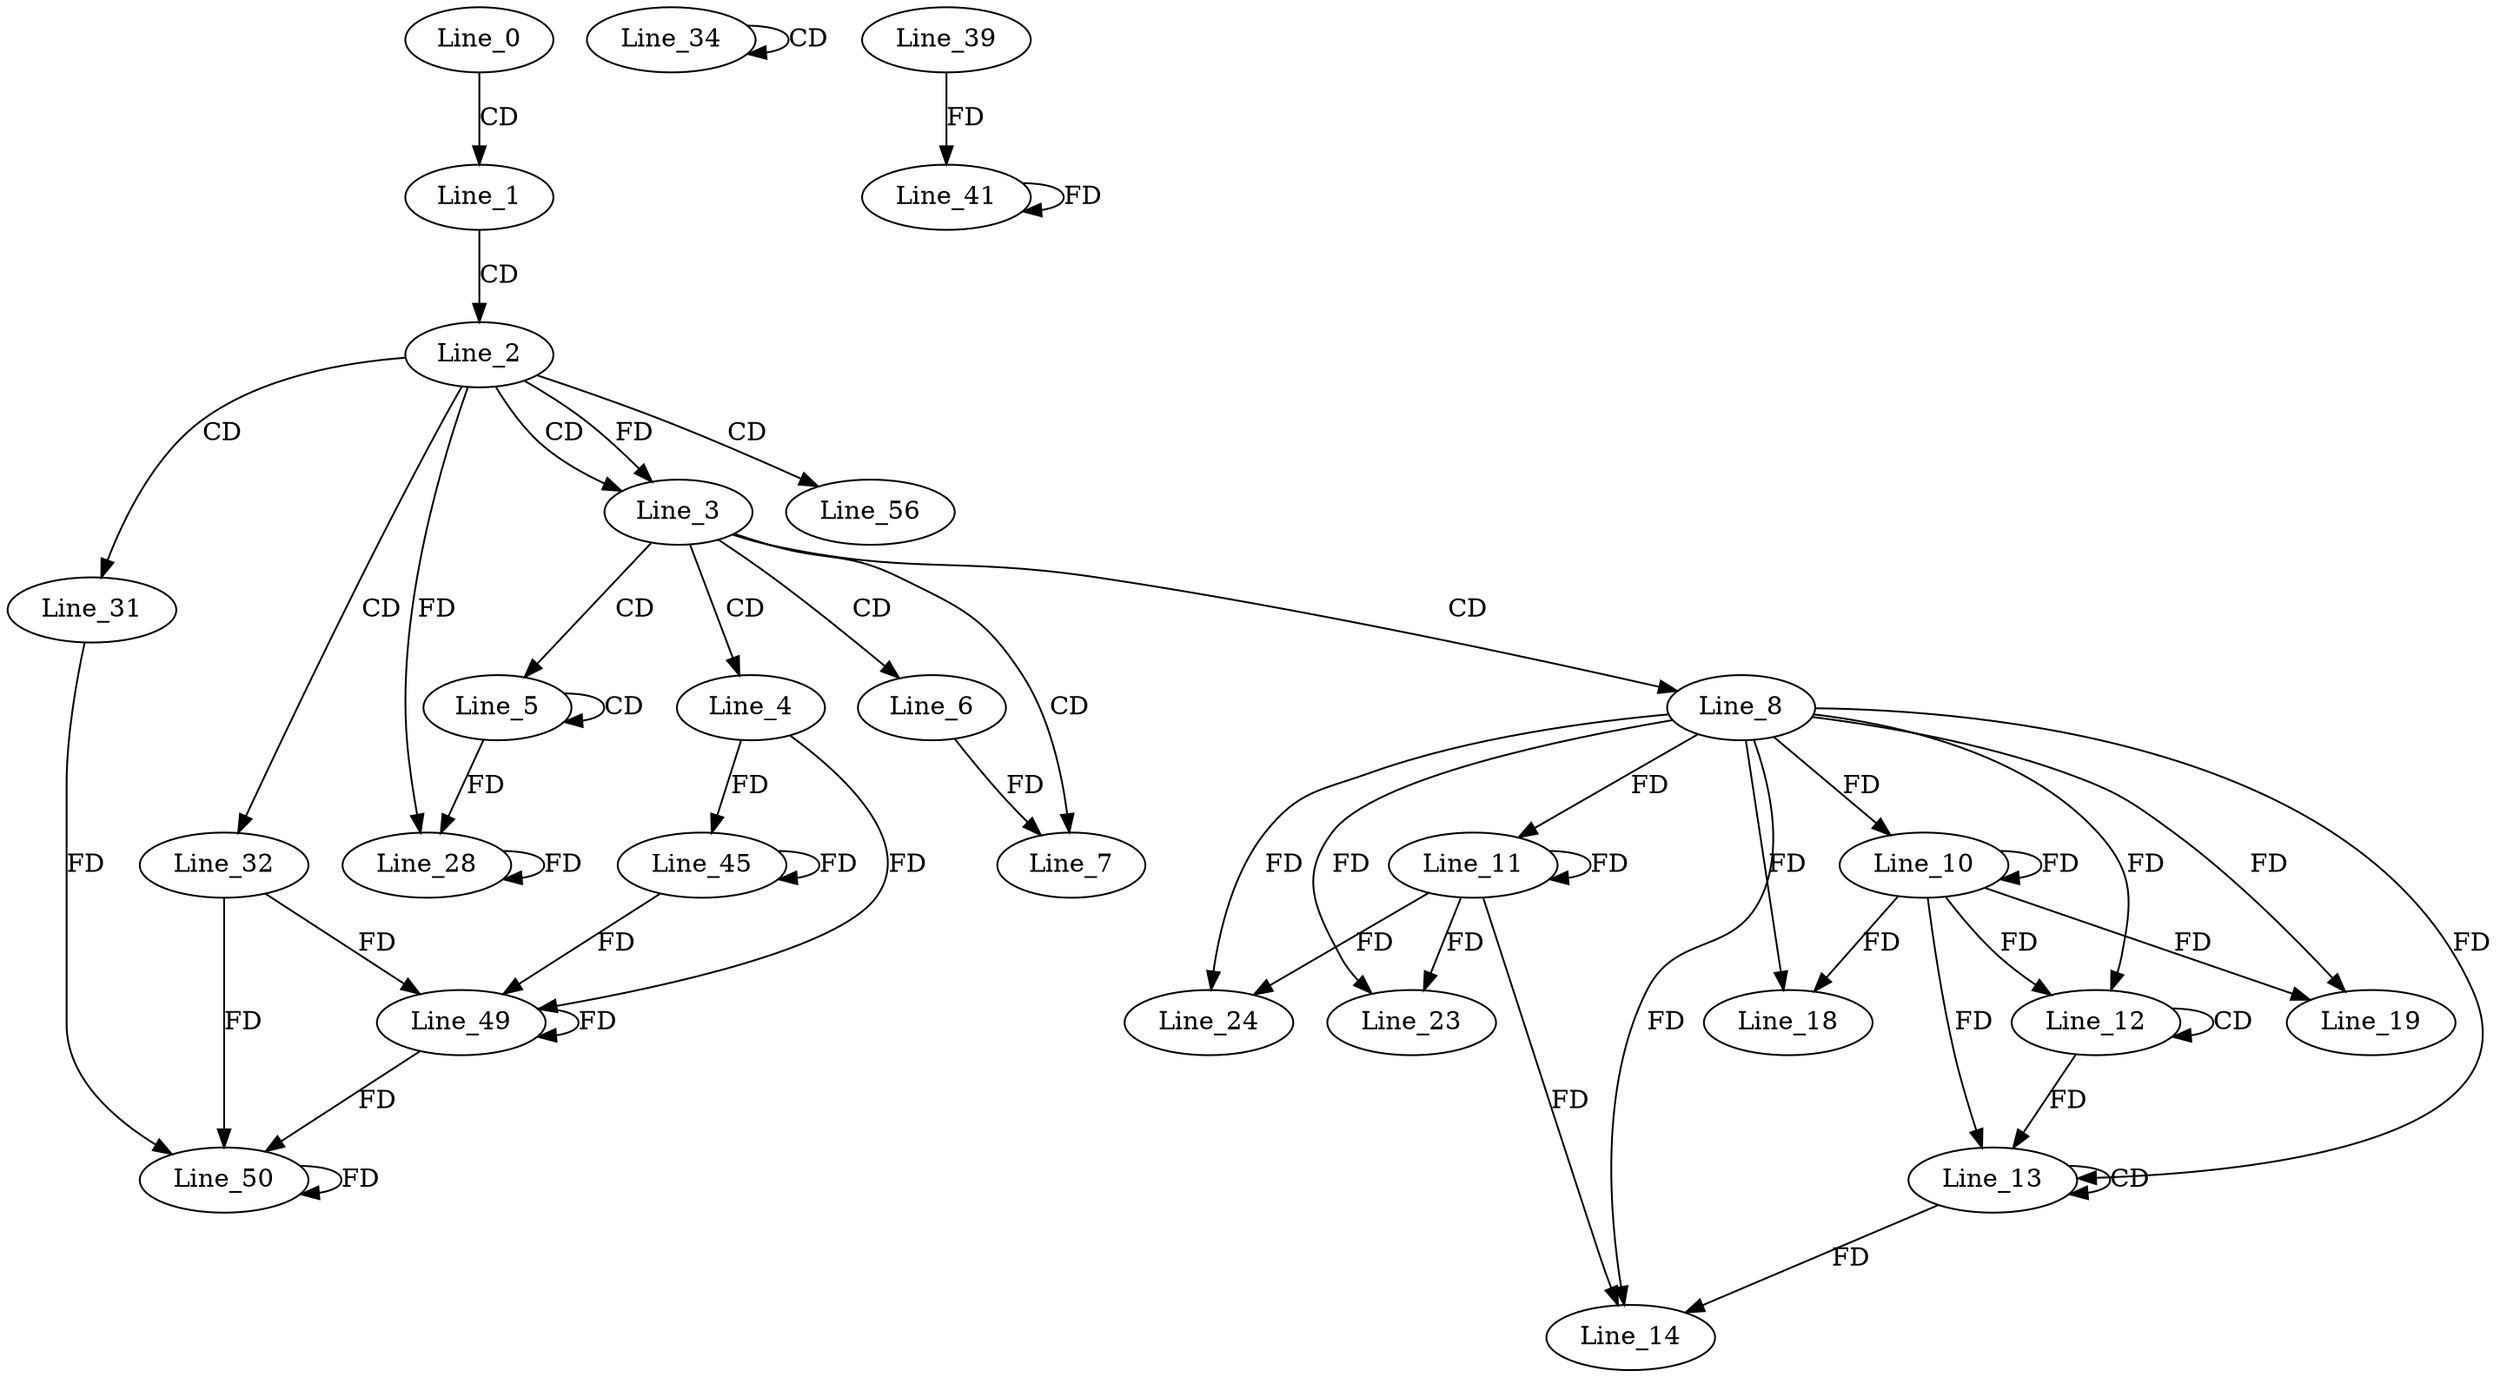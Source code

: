 digraph G {
  Line_0;
  Line_1;
  Line_2;
  Line_3;
  Line_3;
  Line_4;
  Line_5;
  Line_5;
  Line_6;
  Line_7;
  Line_7;
  Line_8;
  Line_10;
  Line_10;
  Line_11;
  Line_11;
  Line_12;
  Line_12;
  Line_13;
  Line_13;
  Line_14;
  Line_18;
  Line_19;
  Line_23;
  Line_24;
  Line_28;
  Line_31;
  Line_32;
  Line_34;
  Line_34;
  Line_39;
  Line_41;
  Line_45;
  Line_49;
  Line_49;
  Line_50;
  Line_50;
  Line_56;
  Line_0 -> Line_1 [ label="CD" ];
  Line_1 -> Line_2 [ label="CD" ];
  Line_2 -> Line_3 [ label="CD" ];
  Line_2 -> Line_3 [ label="FD" ];
  Line_3 -> Line_4 [ label="CD" ];
  Line_3 -> Line_5 [ label="CD" ];
  Line_5 -> Line_5 [ label="CD" ];
  Line_3 -> Line_6 [ label="CD" ];
  Line_3 -> Line_7 [ label="CD" ];
  Line_6 -> Line_7 [ label="FD" ];
  Line_3 -> Line_8 [ label="CD" ];
  Line_8 -> Line_10 [ label="FD" ];
  Line_10 -> Line_10 [ label="FD" ];
  Line_8 -> Line_11 [ label="FD" ];
  Line_11 -> Line_11 [ label="FD" ];
  Line_12 -> Line_12 [ label="CD" ];
  Line_8 -> Line_12 [ label="FD" ];
  Line_10 -> Line_12 [ label="FD" ];
  Line_13 -> Line_13 [ label="CD" ];
  Line_8 -> Line_13 [ label="FD" ];
  Line_10 -> Line_13 [ label="FD" ];
  Line_12 -> Line_13 [ label="FD" ];
  Line_8 -> Line_14 [ label="FD" ];
  Line_11 -> Line_14 [ label="FD" ];
  Line_13 -> Line_14 [ label="FD" ];
  Line_8 -> Line_18 [ label="FD" ];
  Line_10 -> Line_18 [ label="FD" ];
  Line_8 -> Line_19 [ label="FD" ];
  Line_10 -> Line_19 [ label="FD" ];
  Line_8 -> Line_23 [ label="FD" ];
  Line_11 -> Line_23 [ label="FD" ];
  Line_8 -> Line_24 [ label="FD" ];
  Line_11 -> Line_24 [ label="FD" ];
  Line_2 -> Line_28 [ label="FD" ];
  Line_28 -> Line_28 [ label="FD" ];
  Line_5 -> Line_28 [ label="FD" ];
  Line_2 -> Line_31 [ label="CD" ];
  Line_2 -> Line_32 [ label="CD" ];
  Line_34 -> Line_34 [ label="CD" ];
  Line_39 -> Line_41 [ label="FD" ];
  Line_41 -> Line_41 [ label="FD" ];
  Line_4 -> Line_45 [ label="FD" ];
  Line_45 -> Line_45 [ label="FD" ];
  Line_32 -> Line_49 [ label="FD" ];
  Line_49 -> Line_49 [ label="FD" ];
  Line_4 -> Line_49 [ label="FD" ];
  Line_45 -> Line_49 [ label="FD" ];
  Line_31 -> Line_50 [ label="FD" ];
  Line_50 -> Line_50 [ label="FD" ];
  Line_32 -> Line_50 [ label="FD" ];
  Line_49 -> Line_50 [ label="FD" ];
  Line_2 -> Line_56 [ label="CD" ];
}
